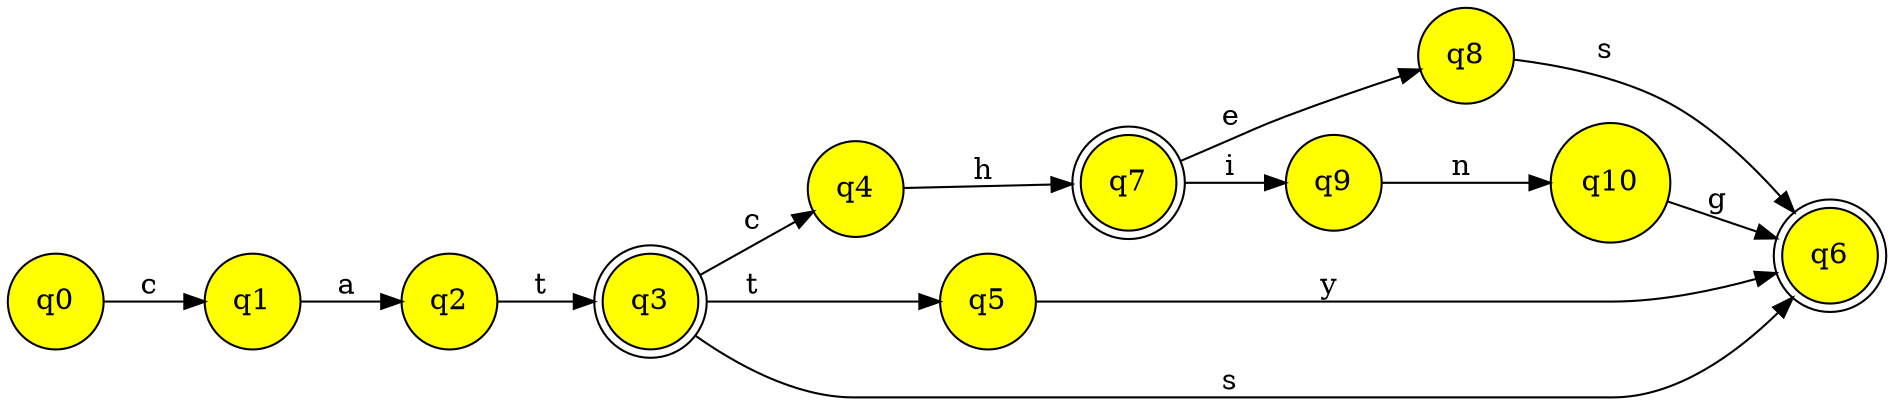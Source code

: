 // This graph generated with hfst-fst2txt
digraph "xre(?)" {
charset = UTF8;
rankdir = LR;
node [shape=circle,style=filled,fillcolor=yellow]
q0 [label="q0"] 
q1 [label="q1"] 
q2 [label="q2"] 
q3 [shape=doublecircle,label="q3"] 
q4 [label="q4"] 
q5 [label="q5"] 
q6 [shape=doublecircle,label="q6"] 
q7 [shape=doublecircle,label="q7"] 
q8 [label="q8"] 
q9 [label="q9"] 
q10 [label="q10"] 
q0 -> q1 [label="c "];
q1 -> q2 [label="a "];
q2 -> q3 [label="t "];
q3 -> q4 [label="c "];
q3 -> q5 [label="t "];
q3 -> q6 [label="s "];
q4 -> q7 [label="h "];
q5 -> q6 [label="y "];
q7 -> q8 [label="e "];
q7 -> q9 [label="i "];
q8 -> q6 [label="s "];
q9 -> q10 [label="n "];
q10 -> q6 [label="g "];
}
